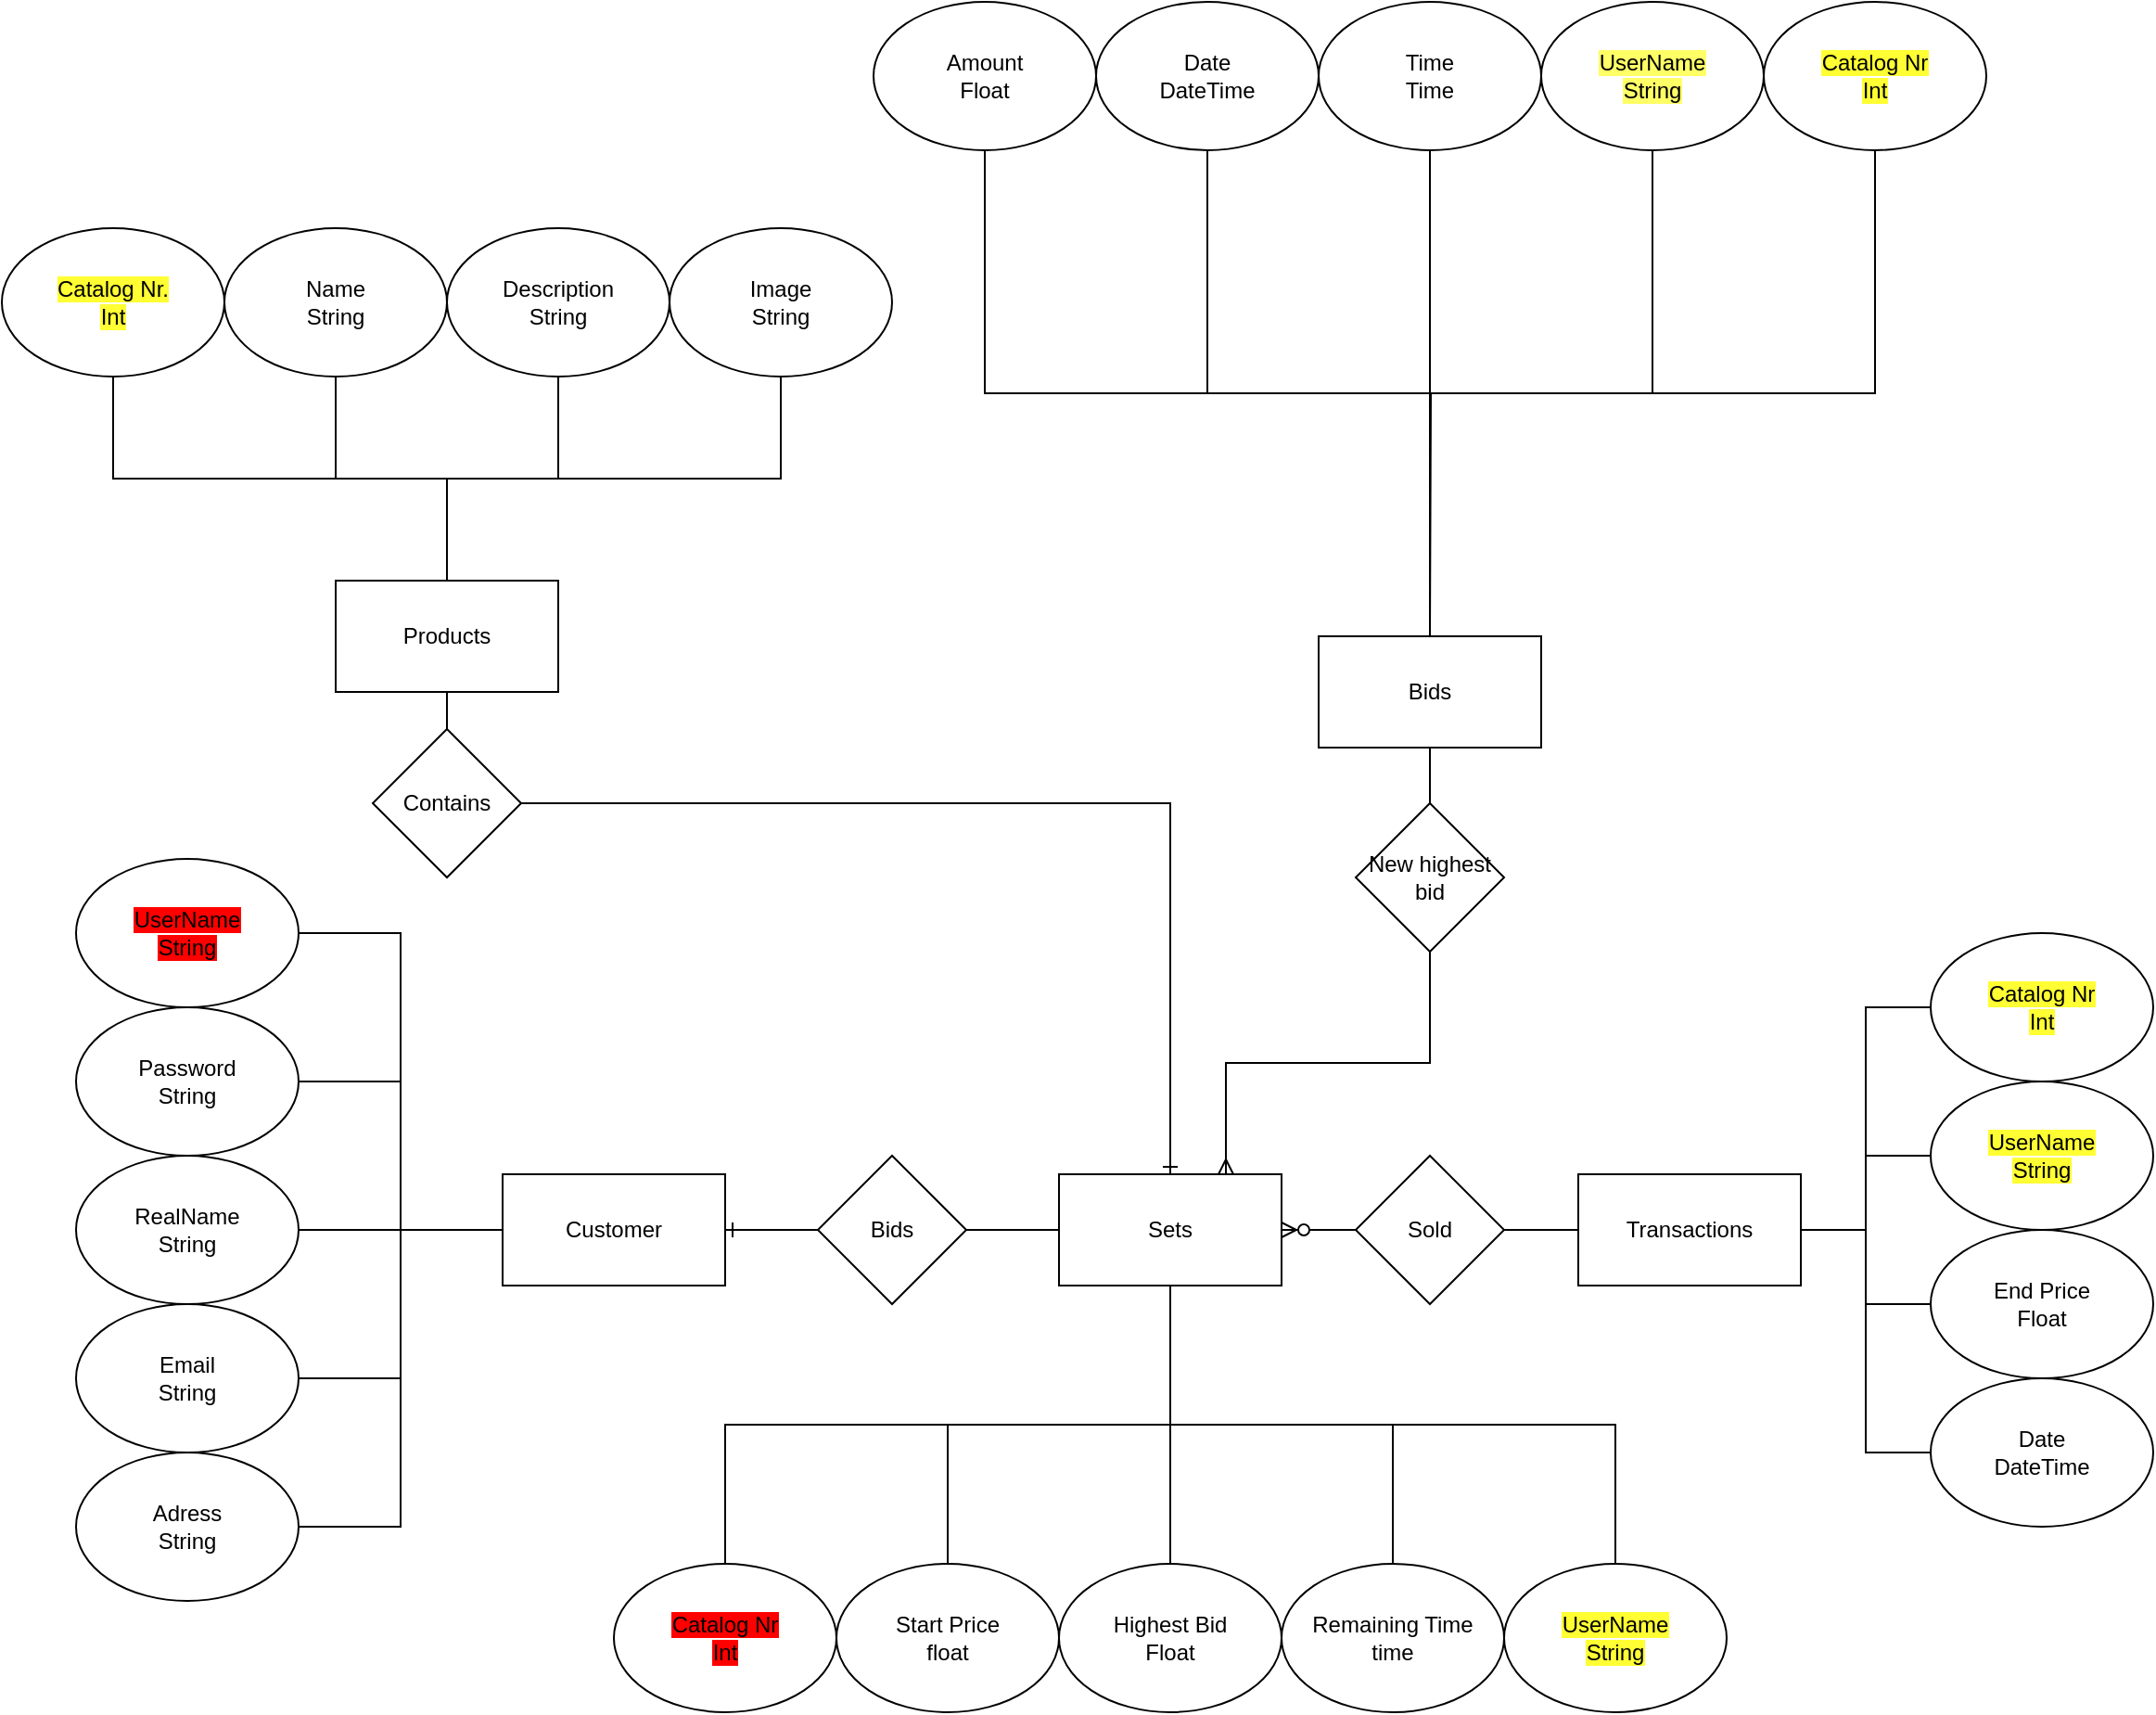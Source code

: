 <mxfile version="10.8.4" type="device"><diagram id="kTrADuLjR35QRE3JdTFG" name="Page-1"><mxGraphModel dx="2221" dy="1916" grid="1" gridSize="10" guides="1" tooltips="1" connect="1" arrows="1" fold="1" page="1" pageScale="1" pageWidth="827" pageHeight="1169" math="0" shadow="0"><root><mxCell id="0"/><mxCell id="1" parent="0"/><mxCell id="L_CIBaXe2h6dBLaDMAZK-42" style="edgeStyle=orthogonalEdgeStyle;rounded=0;orthogonalLoop=1;jettySize=auto;html=1;exitX=0.5;exitY=1;exitDx=0;exitDy=0;entryX=0.5;entryY=0;entryDx=0;entryDy=0;endArrow=none;endFill=0;startArrow=none;startFill=0;" edge="1" parent="1" source="L_CIBaXe2h6dBLaDMAZK-1" target="L_CIBaXe2h6dBLaDMAZK-11"><mxGeometry relative="1" as="geometry"/></mxCell><mxCell id="L_CIBaXe2h6dBLaDMAZK-1" value="Products" style="rounded=0;whiteSpace=wrap;html=1;" vertex="1" parent="1"><mxGeometry x="-70" y="-110" width="120" height="60" as="geometry"/></mxCell><mxCell id="L_CIBaXe2h6dBLaDMAZK-8" style="edgeStyle=orthogonalEdgeStyle;rounded=0;orthogonalLoop=1;jettySize=auto;html=1;exitX=1;exitY=0.5;exitDx=0;exitDy=0;endArrow=none;endFill=0;startArrow=ERone;startFill=0;" edge="1" parent="1" source="L_CIBaXe2h6dBLaDMAZK-2" target="L_CIBaXe2h6dBLaDMAZK-5"><mxGeometry relative="1" as="geometry"/></mxCell><mxCell id="L_CIBaXe2h6dBLaDMAZK-2" value="Customer" style="rounded=0;whiteSpace=wrap;html=1;" vertex="1" parent="1"><mxGeometry x="20" y="210" width="120" height="60" as="geometry"/></mxCell><mxCell id="L_CIBaXe2h6dBLaDMAZK-45" style="edgeStyle=orthogonalEdgeStyle;rounded=0;orthogonalLoop=1;jettySize=auto;html=1;exitX=0.5;exitY=1;exitDx=0;exitDy=0;entryX=0.5;entryY=0;entryDx=0;entryDy=0;endArrow=none;endFill=0;" edge="1" parent="1" source="L_CIBaXe2h6dBLaDMAZK-3" target="L_CIBaXe2h6dBLaDMAZK-10"><mxGeometry relative="1" as="geometry"/></mxCell><mxCell id="L_CIBaXe2h6dBLaDMAZK-3" value="Bids" style="rounded=0;whiteSpace=wrap;html=1;" vertex="1" parent="1"><mxGeometry x="460" y="-80" width="120" height="60" as="geometry"/></mxCell><mxCell id="L_CIBaXe2h6dBLaDMAZK-4" value="Transactions" style="rounded=0;whiteSpace=wrap;html=1;" vertex="1" parent="1"><mxGeometry x="600" y="210" width="120" height="60" as="geometry"/></mxCell><mxCell id="L_CIBaXe2h6dBLaDMAZK-56" style="edgeStyle=orthogonalEdgeStyle;rounded=0;orthogonalLoop=1;jettySize=auto;html=1;exitX=1;exitY=0.5;exitDx=0;exitDy=0;endArrow=none;endFill=0;startArrow=ERzeroToMany;startFill=1;" edge="1" parent="1" source="L_CIBaXe2h6dBLaDMAZK-5" target="L_CIBaXe2h6dBLaDMAZK-12"><mxGeometry relative="1" as="geometry"/></mxCell><mxCell id="L_CIBaXe2h6dBLaDMAZK-5" value="Sets" style="rounded=0;whiteSpace=wrap;html=1;" vertex="1" parent="1"><mxGeometry x="320" y="210" width="120" height="60" as="geometry"/></mxCell><mxCell id="L_CIBaXe2h6dBLaDMAZK-7" value="Bids" style="rhombus;whiteSpace=wrap;html=1;" vertex="1" parent="1"><mxGeometry x="190" y="200" width="80" height="80" as="geometry"/></mxCell><mxCell id="L_CIBaXe2h6dBLaDMAZK-44" style="edgeStyle=orthogonalEdgeStyle;rounded=0;orthogonalLoop=1;jettySize=auto;html=1;exitX=0.5;exitY=1;exitDx=0;exitDy=0;endArrow=ERmany;endFill=0;entryX=0.75;entryY=0;entryDx=0;entryDy=0;startArrow=none;startFill=0;" edge="1" parent="1" source="L_CIBaXe2h6dBLaDMAZK-10" target="L_CIBaXe2h6dBLaDMAZK-5"><mxGeometry relative="1" as="geometry"><mxPoint x="380" y="210" as="targetPoint"/></mxGeometry></mxCell><mxCell id="L_CIBaXe2h6dBLaDMAZK-10" value="New highest bid" style="rhombus;whiteSpace=wrap;html=1;" vertex="1" parent="1"><mxGeometry x="480" y="10" width="80" height="80" as="geometry"/></mxCell><mxCell id="L_CIBaXe2h6dBLaDMAZK-43" style="edgeStyle=orthogonalEdgeStyle;rounded=0;orthogonalLoop=1;jettySize=auto;html=1;exitX=1;exitY=0.5;exitDx=0;exitDy=0;entryX=0.5;entryY=0;entryDx=0;entryDy=0;endArrow=ERone;endFill=0;startArrow=none;startFill=0;" edge="1" parent="1" source="L_CIBaXe2h6dBLaDMAZK-11" target="L_CIBaXe2h6dBLaDMAZK-5"><mxGeometry relative="1" as="geometry"/></mxCell><mxCell id="L_CIBaXe2h6dBLaDMAZK-11" value="Contains" style="rhombus;whiteSpace=wrap;html=1;" vertex="1" parent="1"><mxGeometry x="-50" y="-30" width="80" height="80" as="geometry"/></mxCell><mxCell id="L_CIBaXe2h6dBLaDMAZK-57" style="edgeStyle=orthogonalEdgeStyle;rounded=0;orthogonalLoop=1;jettySize=auto;html=1;exitX=1;exitY=0.5;exitDx=0;exitDy=0;entryX=0;entryY=0.5;entryDx=0;entryDy=0;endArrow=none;endFill=0;" edge="1" parent="1" source="L_CIBaXe2h6dBLaDMAZK-12" target="L_CIBaXe2h6dBLaDMAZK-4"><mxGeometry relative="1" as="geometry"/></mxCell><mxCell id="L_CIBaXe2h6dBLaDMAZK-12" value="Sold" style="rhombus;whiteSpace=wrap;html=1;" vertex="1" parent="1"><mxGeometry x="480" y="200" width="80" height="80" as="geometry"/></mxCell><mxCell id="L_CIBaXe2h6dBLaDMAZK-18" style="edgeStyle=orthogonalEdgeStyle;rounded=0;orthogonalLoop=1;jettySize=auto;html=1;exitX=1;exitY=0.5;exitDx=0;exitDy=0;entryX=0;entryY=0.5;entryDx=0;entryDy=0;endArrow=none;endFill=0;" edge="1" parent="1" source="L_CIBaXe2h6dBLaDMAZK-13" target="L_CIBaXe2h6dBLaDMAZK-2"><mxGeometry relative="1" as="geometry"/></mxCell><mxCell id="L_CIBaXe2h6dBLaDMAZK-13" value="&lt;span style=&quot;background-color: rgb(255 , 0 , 0)&quot;&gt;UserName&lt;br&gt;String&lt;/span&gt;&lt;br&gt;" style="ellipse;whiteSpace=wrap;html=1;" vertex="1" parent="1"><mxGeometry x="-210" y="40" width="120" height="80" as="geometry"/></mxCell><mxCell id="L_CIBaXe2h6dBLaDMAZK-19" style="edgeStyle=orthogonalEdgeStyle;rounded=0;orthogonalLoop=1;jettySize=auto;html=1;exitX=1;exitY=0.5;exitDx=0;exitDy=0;entryX=0;entryY=0.5;entryDx=0;entryDy=0;endArrow=none;endFill=0;" edge="1" parent="1" source="L_CIBaXe2h6dBLaDMAZK-14" target="L_CIBaXe2h6dBLaDMAZK-2"><mxGeometry relative="1" as="geometry"/></mxCell><mxCell id="L_CIBaXe2h6dBLaDMAZK-14" value="Password&lt;br&gt;String&lt;br&gt;" style="ellipse;whiteSpace=wrap;html=1;" vertex="1" parent="1"><mxGeometry x="-210" y="120" width="120" height="80" as="geometry"/></mxCell><mxCell id="L_CIBaXe2h6dBLaDMAZK-20" style="edgeStyle=orthogonalEdgeStyle;rounded=0;orthogonalLoop=1;jettySize=auto;html=1;exitX=1;exitY=0.5;exitDx=0;exitDy=0;entryX=0;entryY=0.5;entryDx=0;entryDy=0;endArrow=none;endFill=0;" edge="1" parent="1" source="L_CIBaXe2h6dBLaDMAZK-15" target="L_CIBaXe2h6dBLaDMAZK-2"><mxGeometry relative="1" as="geometry"/></mxCell><mxCell id="L_CIBaXe2h6dBLaDMAZK-15" value="RealName&lt;br&gt;String&lt;br&gt;" style="ellipse;whiteSpace=wrap;html=1;" vertex="1" parent="1"><mxGeometry x="-210" y="200" width="120" height="80" as="geometry"/></mxCell><mxCell id="L_CIBaXe2h6dBLaDMAZK-21" style="edgeStyle=orthogonalEdgeStyle;rounded=0;orthogonalLoop=1;jettySize=auto;html=1;exitX=1;exitY=0.5;exitDx=0;exitDy=0;entryX=0;entryY=0.5;entryDx=0;entryDy=0;endArrow=none;endFill=0;" edge="1" parent="1" source="L_CIBaXe2h6dBLaDMAZK-16" target="L_CIBaXe2h6dBLaDMAZK-2"><mxGeometry relative="1" as="geometry"/></mxCell><mxCell id="L_CIBaXe2h6dBLaDMAZK-16" value="Email&lt;br&gt;String&lt;br&gt;" style="ellipse;whiteSpace=wrap;html=1;" vertex="1" parent="1"><mxGeometry x="-210" y="280" width="120" height="80" as="geometry"/></mxCell><mxCell id="L_CIBaXe2h6dBLaDMAZK-22" style="edgeStyle=orthogonalEdgeStyle;rounded=0;orthogonalLoop=1;jettySize=auto;html=1;exitX=1;exitY=0.5;exitDx=0;exitDy=0;entryX=0;entryY=0.5;entryDx=0;entryDy=0;endArrow=none;endFill=0;" edge="1" parent="1" source="L_CIBaXe2h6dBLaDMAZK-17" target="L_CIBaXe2h6dBLaDMAZK-2"><mxGeometry relative="1" as="geometry"/></mxCell><mxCell id="L_CIBaXe2h6dBLaDMAZK-17" value="Adress&lt;br&gt;String&lt;br&gt;" style="ellipse;whiteSpace=wrap;html=1;" vertex="1" parent="1"><mxGeometry x="-210" y="360" width="120" height="80" as="geometry"/></mxCell><mxCell id="L_CIBaXe2h6dBLaDMAZK-27" style="edgeStyle=orthogonalEdgeStyle;rounded=0;orthogonalLoop=1;jettySize=auto;html=1;exitX=0.5;exitY=1;exitDx=0;exitDy=0;entryX=0.5;entryY=0;entryDx=0;entryDy=0;endArrow=none;endFill=0;" edge="1" parent="1" source="L_CIBaXe2h6dBLaDMAZK-23" target="L_CIBaXe2h6dBLaDMAZK-1"><mxGeometry relative="1" as="geometry"/></mxCell><mxCell id="L_CIBaXe2h6dBLaDMAZK-23" value="&lt;span style=&quot;background-color: rgb(255 , 255 , 51)&quot;&gt;Catalog Nr.&lt;br&gt;Int&lt;/span&gt;&lt;br&gt;" style="ellipse;whiteSpace=wrap;html=1;" vertex="1" parent="1"><mxGeometry x="-250" y="-300" width="120" height="80" as="geometry"/></mxCell><mxCell id="L_CIBaXe2h6dBLaDMAZK-28" style="edgeStyle=orthogonalEdgeStyle;rounded=0;orthogonalLoop=1;jettySize=auto;html=1;exitX=0.5;exitY=1;exitDx=0;exitDy=0;entryX=0.5;entryY=0;entryDx=0;entryDy=0;endArrow=none;endFill=0;" edge="1" parent="1" source="L_CIBaXe2h6dBLaDMAZK-24" target="L_CIBaXe2h6dBLaDMAZK-1"><mxGeometry relative="1" as="geometry"/></mxCell><mxCell id="L_CIBaXe2h6dBLaDMAZK-24" value="Name&lt;br&gt;String&lt;br&gt;" style="ellipse;whiteSpace=wrap;html=1;" vertex="1" parent="1"><mxGeometry x="-130" y="-300" width="120" height="80" as="geometry"/></mxCell><mxCell id="L_CIBaXe2h6dBLaDMAZK-29" style="edgeStyle=orthogonalEdgeStyle;rounded=0;orthogonalLoop=1;jettySize=auto;html=1;exitX=0.5;exitY=1;exitDx=0;exitDy=0;entryX=0.5;entryY=0;entryDx=0;entryDy=0;endArrow=none;endFill=0;" edge="1" parent="1" source="L_CIBaXe2h6dBLaDMAZK-25" target="L_CIBaXe2h6dBLaDMAZK-1"><mxGeometry relative="1" as="geometry"/></mxCell><mxCell id="L_CIBaXe2h6dBLaDMAZK-25" value="Description&lt;br&gt;String&lt;br&gt;" style="ellipse;whiteSpace=wrap;html=1;" vertex="1" parent="1"><mxGeometry x="-10" y="-300" width="120" height="80" as="geometry"/></mxCell><mxCell id="L_CIBaXe2h6dBLaDMAZK-30" style="edgeStyle=orthogonalEdgeStyle;rounded=0;orthogonalLoop=1;jettySize=auto;html=1;exitX=0.5;exitY=1;exitDx=0;exitDy=0;entryX=0.5;entryY=0;entryDx=0;entryDy=0;endArrow=none;endFill=0;" edge="1" parent="1" source="L_CIBaXe2h6dBLaDMAZK-26" target="L_CIBaXe2h6dBLaDMAZK-1"><mxGeometry relative="1" as="geometry"/></mxCell><mxCell id="L_CIBaXe2h6dBLaDMAZK-26" value="Image&lt;br&gt;String&lt;br&gt;" style="ellipse;whiteSpace=wrap;html=1;" vertex="1" parent="1"><mxGeometry x="110" y="-300" width="120" height="80" as="geometry"/></mxCell><mxCell id="L_CIBaXe2h6dBLaDMAZK-36" style="edgeStyle=orthogonalEdgeStyle;rounded=0;orthogonalLoop=1;jettySize=auto;html=1;exitX=0.5;exitY=1;exitDx=0;exitDy=0;entryX=0.5;entryY=0;entryDx=0;entryDy=0;endArrow=none;endFill=0;" edge="1" parent="1" source="L_CIBaXe2h6dBLaDMAZK-31" target="L_CIBaXe2h6dBLaDMAZK-3"><mxGeometry relative="1" as="geometry"/></mxCell><mxCell id="L_CIBaXe2h6dBLaDMAZK-31" value="Amount&lt;br&gt;Float&lt;br&gt;" style="ellipse;whiteSpace=wrap;html=1;" vertex="1" parent="1"><mxGeometry x="220" y="-422" width="120" height="80" as="geometry"/></mxCell><mxCell id="L_CIBaXe2h6dBLaDMAZK-37" style="edgeStyle=orthogonalEdgeStyle;rounded=0;orthogonalLoop=1;jettySize=auto;html=1;exitX=0.5;exitY=1;exitDx=0;exitDy=0;endArrow=none;endFill=0;" edge="1" parent="1" source="L_CIBaXe2h6dBLaDMAZK-32"><mxGeometry relative="1" as="geometry"><mxPoint x="520" y="-80" as="targetPoint"/></mxGeometry></mxCell><mxCell id="L_CIBaXe2h6dBLaDMAZK-32" value="Date&lt;br&gt;DateTime&lt;br&gt;" style="ellipse;whiteSpace=wrap;html=1;" vertex="1" parent="1"><mxGeometry x="340" y="-422" width="120" height="80" as="geometry"/></mxCell><mxCell id="L_CIBaXe2h6dBLaDMAZK-38" style="edgeStyle=orthogonalEdgeStyle;rounded=0;orthogonalLoop=1;jettySize=auto;html=1;exitX=0.5;exitY=1;exitDx=0;exitDy=0;endArrow=none;endFill=0;" edge="1" parent="1" source="L_CIBaXe2h6dBLaDMAZK-33" target="L_CIBaXe2h6dBLaDMAZK-3"><mxGeometry relative="1" as="geometry"/></mxCell><mxCell id="L_CIBaXe2h6dBLaDMAZK-33" value="Time&lt;br&gt;Time&lt;br&gt;" style="ellipse;whiteSpace=wrap;html=1;" vertex="1" parent="1"><mxGeometry x="460" y="-422" width="120" height="80" as="geometry"/></mxCell><mxCell id="L_CIBaXe2h6dBLaDMAZK-39" style="edgeStyle=orthogonalEdgeStyle;rounded=0;orthogonalLoop=1;jettySize=auto;html=1;exitX=0.5;exitY=1;exitDx=0;exitDy=0;endArrow=none;endFill=0;" edge="1" parent="1" source="L_CIBaXe2h6dBLaDMAZK-34" target="L_CIBaXe2h6dBLaDMAZK-3"><mxGeometry relative="1" as="geometry"/></mxCell><mxCell id="L_CIBaXe2h6dBLaDMAZK-34" value="&lt;span style=&quot;background-color: rgb(255 , 255 , 102)&quot;&gt;UserName&lt;br&gt;String&lt;/span&gt;&lt;br&gt;" style="ellipse;whiteSpace=wrap;html=1;" vertex="1" parent="1"><mxGeometry x="580" y="-422" width="120" height="80" as="geometry"/></mxCell><mxCell id="L_CIBaXe2h6dBLaDMAZK-41" style="edgeStyle=orthogonalEdgeStyle;rounded=0;orthogonalLoop=1;jettySize=auto;html=1;exitX=0.5;exitY=1;exitDx=0;exitDy=0;entryX=0.5;entryY=0;entryDx=0;entryDy=0;endArrow=none;endFill=0;" edge="1" parent="1" source="L_CIBaXe2h6dBLaDMAZK-35" target="L_CIBaXe2h6dBLaDMAZK-3"><mxGeometry relative="1" as="geometry"/></mxCell><mxCell id="L_CIBaXe2h6dBLaDMAZK-35" value="&lt;span style=&quot;background-color: rgb(255 , 255 , 51)&quot;&gt;Catalog Nr&lt;br&gt;Int&lt;/span&gt;&lt;br&gt;" style="ellipse;whiteSpace=wrap;html=1;" vertex="1" parent="1"><mxGeometry x="700" y="-422" width="120" height="80" as="geometry"/></mxCell><mxCell id="L_CIBaXe2h6dBLaDMAZK-51" style="edgeStyle=orthogonalEdgeStyle;rounded=0;orthogonalLoop=1;jettySize=auto;html=1;exitX=0.5;exitY=0;exitDx=0;exitDy=0;entryX=0.5;entryY=1;entryDx=0;entryDy=0;endArrow=none;endFill=0;" edge="1" parent="1" source="L_CIBaXe2h6dBLaDMAZK-46" target="L_CIBaXe2h6dBLaDMAZK-5"><mxGeometry relative="1" as="geometry"/></mxCell><mxCell id="L_CIBaXe2h6dBLaDMAZK-46" value="&lt;span style=&quot;background-color: rgb(255 , 0 , 0)&quot;&gt;Catalog Nr&lt;br&gt;Int&lt;/span&gt;&lt;br&gt;" style="ellipse;whiteSpace=wrap;html=1;" vertex="1" parent="1"><mxGeometry x="80" y="420" width="120" height="80" as="geometry"/></mxCell><mxCell id="L_CIBaXe2h6dBLaDMAZK-52" style="edgeStyle=orthogonalEdgeStyle;rounded=0;orthogonalLoop=1;jettySize=auto;html=1;exitX=0.5;exitY=0;exitDx=0;exitDy=0;entryX=0.5;entryY=1;entryDx=0;entryDy=0;endArrow=none;endFill=0;" edge="1" parent="1" source="L_CIBaXe2h6dBLaDMAZK-47" target="L_CIBaXe2h6dBLaDMAZK-5"><mxGeometry relative="1" as="geometry"/></mxCell><mxCell id="L_CIBaXe2h6dBLaDMAZK-47" value="Start Price&lt;br&gt;float&lt;br&gt;" style="ellipse;whiteSpace=wrap;html=1;" vertex="1" parent="1"><mxGeometry x="200" y="420" width="120" height="80" as="geometry"/></mxCell><mxCell id="L_CIBaXe2h6dBLaDMAZK-53" style="edgeStyle=orthogonalEdgeStyle;rounded=0;orthogonalLoop=1;jettySize=auto;html=1;exitX=0.5;exitY=0;exitDx=0;exitDy=0;entryX=0.5;entryY=1;entryDx=0;entryDy=0;endArrow=none;endFill=0;" edge="1" parent="1" source="L_CIBaXe2h6dBLaDMAZK-48" target="L_CIBaXe2h6dBLaDMAZK-5"><mxGeometry relative="1" as="geometry"/></mxCell><mxCell id="L_CIBaXe2h6dBLaDMAZK-48" value="Highest Bid&lt;br&gt;Float&lt;br&gt;" style="ellipse;whiteSpace=wrap;html=1;" vertex="1" parent="1"><mxGeometry x="320" y="420" width="120" height="80" as="geometry"/></mxCell><mxCell id="L_CIBaXe2h6dBLaDMAZK-54" style="edgeStyle=orthogonalEdgeStyle;rounded=0;orthogonalLoop=1;jettySize=auto;html=1;exitX=0.5;exitY=0;exitDx=0;exitDy=0;entryX=0.5;entryY=1;entryDx=0;entryDy=0;endArrow=none;endFill=0;" edge="1" parent="1" source="L_CIBaXe2h6dBLaDMAZK-49" target="L_CIBaXe2h6dBLaDMAZK-5"><mxGeometry relative="1" as="geometry"/></mxCell><mxCell id="L_CIBaXe2h6dBLaDMAZK-49" value="Remaining Time&lt;br&gt;time&lt;br&gt;" style="ellipse;whiteSpace=wrap;html=1;" vertex="1" parent="1"><mxGeometry x="440" y="420" width="120" height="80" as="geometry"/></mxCell><mxCell id="L_CIBaXe2h6dBLaDMAZK-55" style="edgeStyle=orthogonalEdgeStyle;rounded=0;orthogonalLoop=1;jettySize=auto;html=1;exitX=0.5;exitY=0;exitDx=0;exitDy=0;endArrow=none;endFill=0;" edge="1" parent="1" source="L_CIBaXe2h6dBLaDMAZK-50" target="L_CIBaXe2h6dBLaDMAZK-5"><mxGeometry relative="1" as="geometry"/></mxCell><mxCell id="L_CIBaXe2h6dBLaDMAZK-50" value="&lt;span style=&quot;background-color: rgb(255 , 255 , 51)&quot;&gt;UserName&lt;br&gt;String&lt;/span&gt;&lt;br&gt;" style="ellipse;whiteSpace=wrap;html=1;" vertex="1" parent="1"><mxGeometry x="560" y="420" width="120" height="80" as="geometry"/></mxCell><mxCell id="L_CIBaXe2h6dBLaDMAZK-65" style="edgeStyle=orthogonalEdgeStyle;rounded=0;orthogonalLoop=1;jettySize=auto;html=1;exitX=0;exitY=0.5;exitDx=0;exitDy=0;entryX=1;entryY=0.5;entryDx=0;entryDy=0;endArrow=none;endFill=0;" edge="1" parent="1" source="L_CIBaXe2h6dBLaDMAZK-58" target="L_CIBaXe2h6dBLaDMAZK-4"><mxGeometry relative="1" as="geometry"/></mxCell><mxCell id="L_CIBaXe2h6dBLaDMAZK-58" value="&lt;span style=&quot;background-color: rgb(255 , 255 , 51)&quot;&gt;Catalog Nr&lt;br&gt;Int&lt;/span&gt;&lt;br&gt;" style="ellipse;whiteSpace=wrap;html=1;" vertex="1" parent="1"><mxGeometry x="790" y="80" width="120" height="80" as="geometry"/></mxCell><mxCell id="L_CIBaXe2h6dBLaDMAZK-64" style="edgeStyle=orthogonalEdgeStyle;rounded=0;orthogonalLoop=1;jettySize=auto;html=1;exitX=0;exitY=0.5;exitDx=0;exitDy=0;entryX=1;entryY=0.5;entryDx=0;entryDy=0;endArrow=none;endFill=0;" edge="1" parent="1" source="L_CIBaXe2h6dBLaDMAZK-59" target="L_CIBaXe2h6dBLaDMAZK-4"><mxGeometry relative="1" as="geometry"/></mxCell><mxCell id="L_CIBaXe2h6dBLaDMAZK-59" value="&lt;span style=&quot;background-color: rgb(255 , 255 , 51)&quot;&gt;UserName&lt;br&gt;String&lt;/span&gt;&lt;br&gt;" style="ellipse;whiteSpace=wrap;html=1;" vertex="1" parent="1"><mxGeometry x="790" y="160" width="120" height="80" as="geometry"/></mxCell><mxCell id="L_CIBaXe2h6dBLaDMAZK-63" style="edgeStyle=orthogonalEdgeStyle;rounded=0;orthogonalLoop=1;jettySize=auto;html=1;exitX=0;exitY=0.5;exitDx=0;exitDy=0;entryX=1;entryY=0.5;entryDx=0;entryDy=0;endArrow=none;endFill=0;" edge="1" parent="1" source="L_CIBaXe2h6dBLaDMAZK-60" target="L_CIBaXe2h6dBLaDMAZK-4"><mxGeometry relative="1" as="geometry"/></mxCell><mxCell id="L_CIBaXe2h6dBLaDMAZK-60" value="End Price&lt;br&gt;Float&lt;br&gt;" style="ellipse;whiteSpace=wrap;html=1;" vertex="1" parent="1"><mxGeometry x="790" y="240" width="120" height="80" as="geometry"/></mxCell><mxCell id="L_CIBaXe2h6dBLaDMAZK-62" style="edgeStyle=orthogonalEdgeStyle;rounded=0;orthogonalLoop=1;jettySize=auto;html=1;exitX=0;exitY=0.5;exitDx=0;exitDy=0;entryX=1;entryY=0.5;entryDx=0;entryDy=0;endArrow=none;endFill=0;" edge="1" parent="1" source="L_CIBaXe2h6dBLaDMAZK-61" target="L_CIBaXe2h6dBLaDMAZK-4"><mxGeometry relative="1" as="geometry"/></mxCell><mxCell id="L_CIBaXe2h6dBLaDMAZK-61" value="Date&lt;br&gt;DateTime&lt;br&gt;" style="ellipse;whiteSpace=wrap;html=1;" vertex="1" parent="1"><mxGeometry x="790" y="320" width="120" height="80" as="geometry"/></mxCell></root></mxGraphModel></diagram></mxfile>